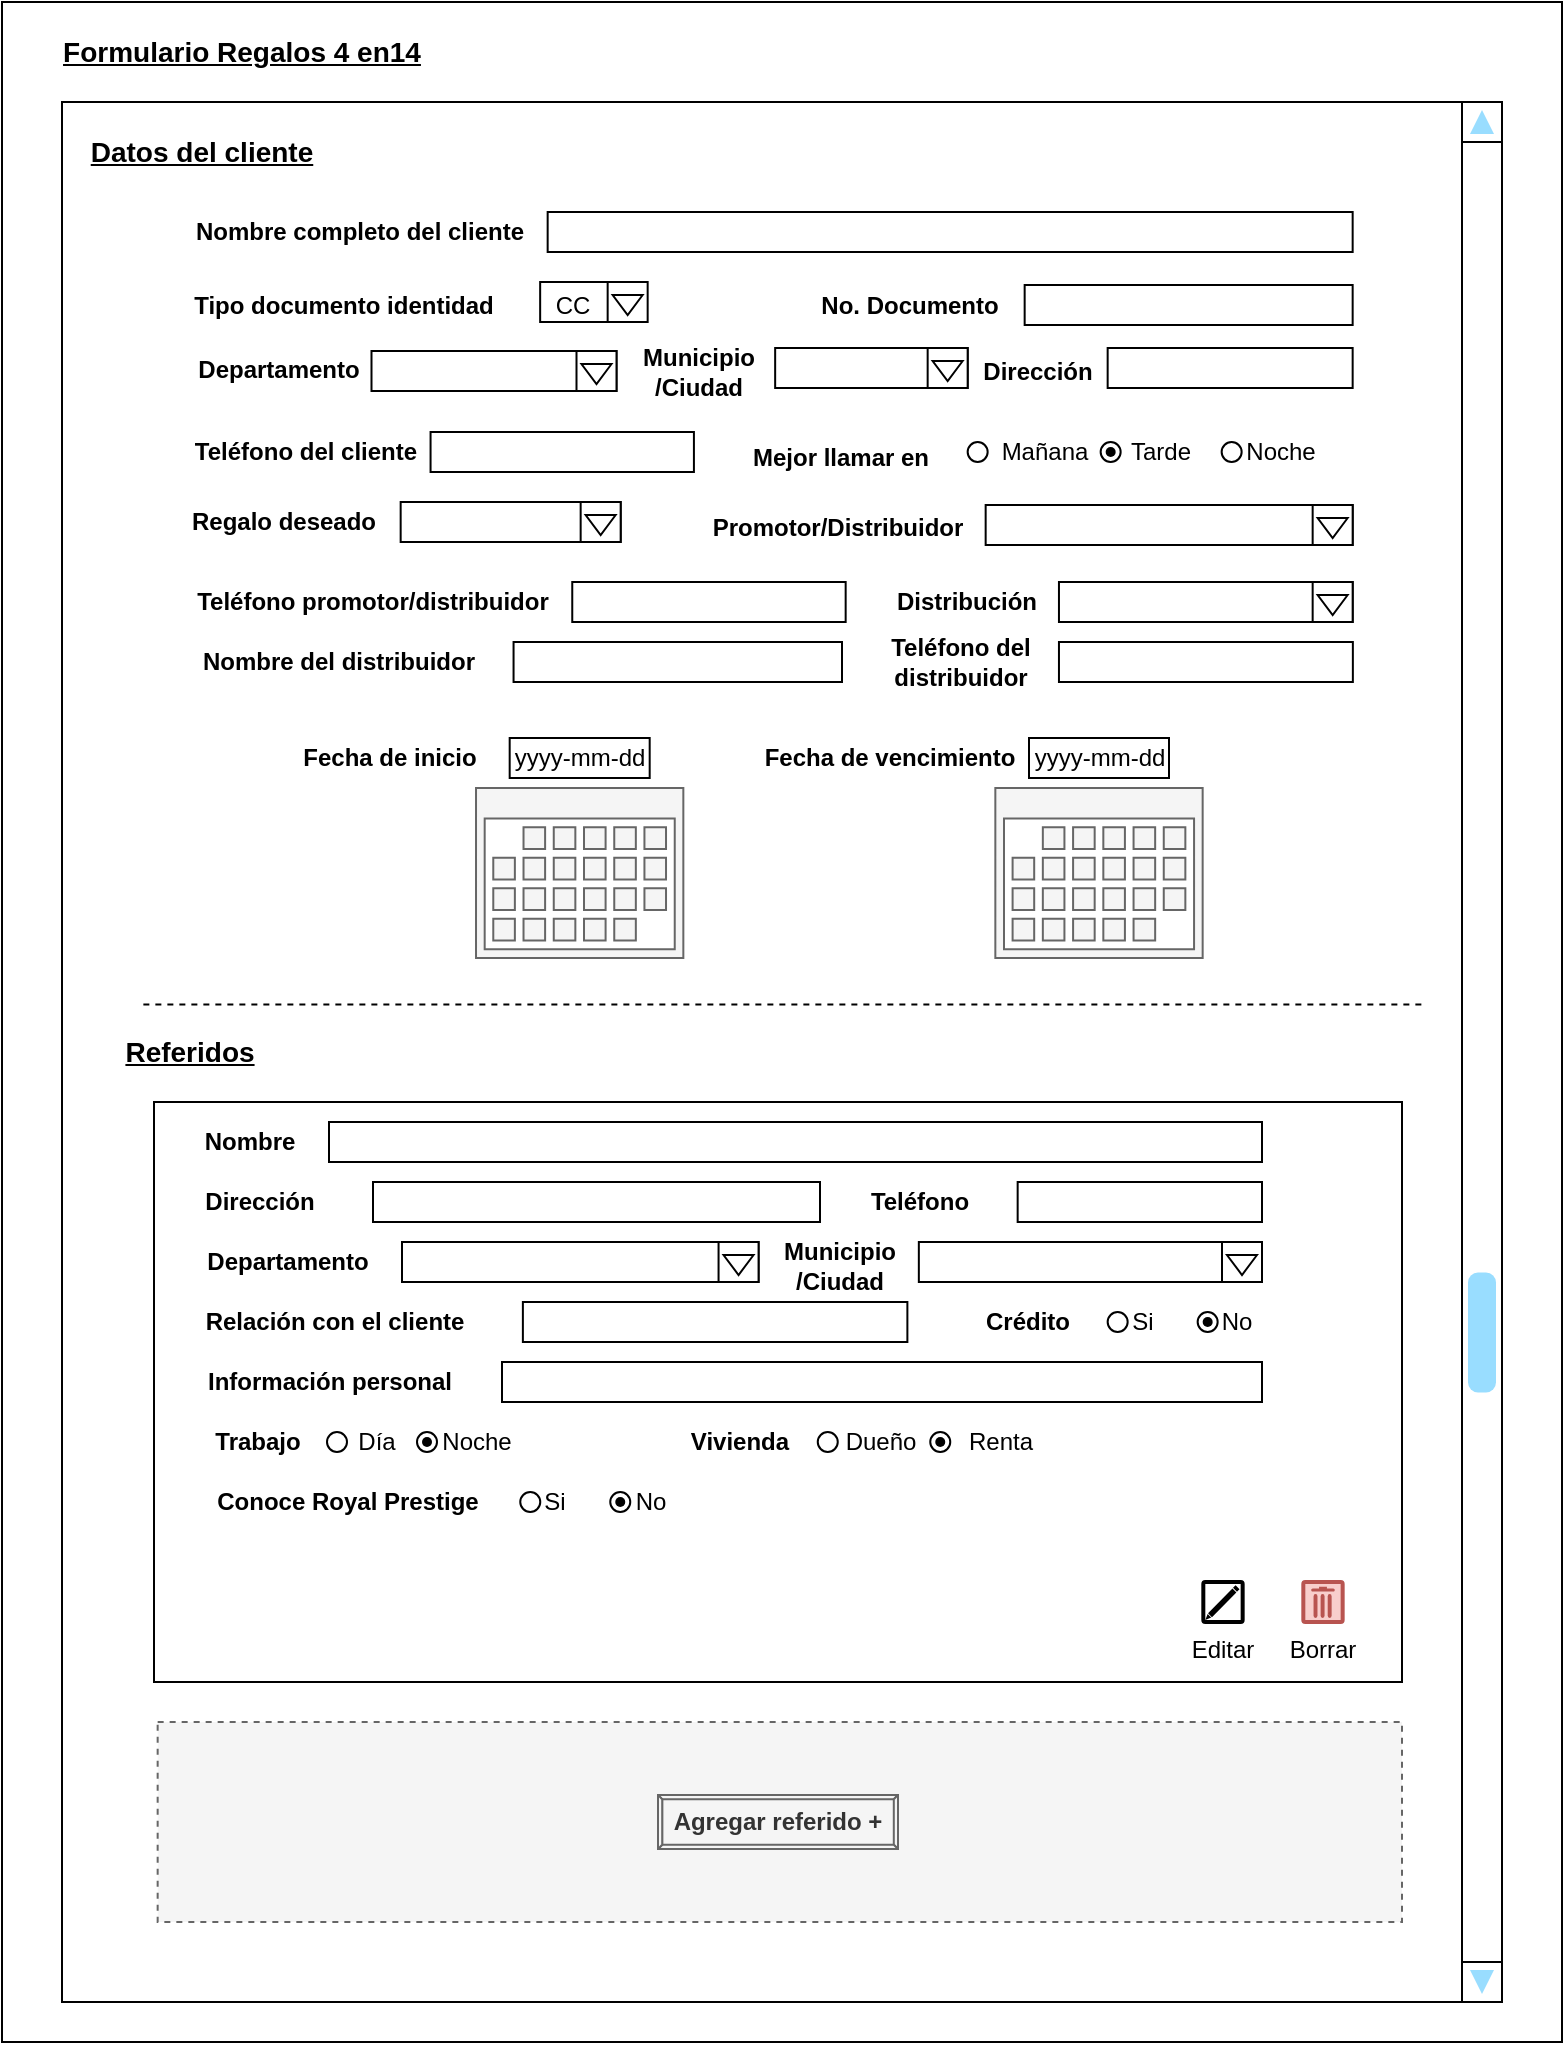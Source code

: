 <mxfile>
    <diagram id="LZ7NwQIXBihMtMmI6M5O" name="Mockup">
        <mxGraphModel dx="1052" dy="776" grid="1" gridSize="10" guides="1" tooltips="1" connect="1" arrows="1" fold="1" page="1" pageScale="1" pageWidth="1169" pageHeight="827" math="0" shadow="0">
            <root>
                <mxCell id="0"/>
                <mxCell id="1" parent="0"/>
                <mxCell id="2" value="" style="rounded=0;whiteSpace=wrap;html=1;" parent="1" vertex="1">
                    <mxGeometry x="40" y="50" width="780" height="1020" as="geometry"/>
                </mxCell>
                <mxCell id="3" value="&lt;b style=&quot;font-size: 14px;&quot;&gt;&lt;u style=&quot;font-size: 14px;&quot;&gt;Formulario Regalos 4 en14&lt;/u&gt;&lt;/b&gt;" style="text;html=1;strokeColor=none;fillColor=none;align=center;verticalAlign=middle;whiteSpace=wrap;rounded=0;fontSize=14;" parent="1" vertex="1">
                    <mxGeometry x="50" y="60" width="220" height="30" as="geometry"/>
                </mxCell>
                <mxCell id="5" value="" style="rounded=0;whiteSpace=wrap;html=1;" parent="1" vertex="1">
                    <mxGeometry x="70" y="100" width="720" height="950" as="geometry"/>
                </mxCell>
                <mxCell id="6" value="&lt;b style=&quot;font-size: 14px;&quot;&gt;&lt;u style=&quot;font-size: 14px;&quot;&gt;Datos del cliente&lt;/u&gt;&lt;/b&gt;" style="text;html=1;strokeColor=none;fillColor=none;align=center;verticalAlign=middle;whiteSpace=wrap;rounded=0;fontSize=14;" parent="1" vertex="1">
                    <mxGeometry x="80" y="110" width="120" height="30" as="geometry"/>
                </mxCell>
                <mxCell id="7" value="" style="rounded=0;whiteSpace=wrap;html=1;" parent="1" vertex="1">
                    <mxGeometry x="312.83" y="155" width="402.5" height="20" as="geometry"/>
                </mxCell>
                <mxCell id="8" value="Nombre completo del cliente" style="text;html=1;strokeColor=none;fillColor=none;align=center;verticalAlign=middle;whiteSpace=wrap;rounded=0;fontStyle=1" parent="1" vertex="1">
                    <mxGeometry x="134.33" y="150" width="170" height="30" as="geometry"/>
                </mxCell>
                <mxCell id="9" value="" style="rounded=0;whiteSpace=wrap;html=1;" parent="1" vertex="1">
                    <mxGeometry x="254.28" y="265" width="131.68" height="20" as="geometry"/>
                </mxCell>
                <mxCell id="10" value="Teléfono del cliente" style="text;html=1;strokeColor=none;fillColor=none;align=center;verticalAlign=middle;whiteSpace=wrap;rounded=0;fontStyle=1" parent="1" vertex="1">
                    <mxGeometry x="131.58" y="260" width="120.25" height="30" as="geometry"/>
                </mxCell>
                <mxCell id="11" value="Regalo deseado" style="text;html=1;strokeColor=none;fillColor=none;align=center;verticalAlign=middle;whiteSpace=wrap;rounded=0;fontStyle=1" parent="1" vertex="1">
                    <mxGeometry x="130.33" y="295" width="101.5" height="30" as="geometry"/>
                </mxCell>
                <mxCell id="12" value="" style="rounded=0;whiteSpace=wrap;html=1;" parent="1" vertex="1">
                    <mxGeometry x="239.33" y="300" width="110" height="20" as="geometry"/>
                </mxCell>
                <mxCell id="14" value="Promotor/Distribuidor" style="text;html=1;strokeColor=none;fillColor=none;align=center;verticalAlign=middle;whiteSpace=wrap;rounded=0;fontStyle=1" parent="1" vertex="1">
                    <mxGeometry x="397.83" y="298" width="120" height="30" as="geometry"/>
                </mxCell>
                <mxCell id="15" value="" style="rounded=0;whiteSpace=wrap;html=1;" parent="1" vertex="1">
                    <mxGeometry x="531.83" y="301.5" width="183.5" height="20" as="geometry"/>
                </mxCell>
                <mxCell id="16" value="Teléfono promotor/distribuidor" style="text;html=1;strokeColor=none;fillColor=none;align=center;verticalAlign=middle;whiteSpace=wrap;rounded=0;fontStyle=1" parent="1" vertex="1">
                    <mxGeometry x="131.58" y="335" width="186.5" height="30" as="geometry"/>
                </mxCell>
                <mxCell id="17" value="" style="rounded=0;whiteSpace=wrap;html=1;" parent="1" vertex="1">
                    <mxGeometry x="325.13" y="340" width="136.7" height="20" as="geometry"/>
                </mxCell>
                <mxCell id="18" value="Fecha de inicio" style="text;html=1;strokeColor=none;fillColor=none;align=center;verticalAlign=middle;whiteSpace=wrap;rounded=0;fontStyle=1" parent="1" vertex="1">
                    <mxGeometry x="173.84" y="413" width="120" height="30" as="geometry"/>
                </mxCell>
                <mxCell id="19" value="" style="rounded=0;whiteSpace=wrap;html=1;" parent="1" vertex="1">
                    <mxGeometry x="293.84" y="418" width="70" height="20" as="geometry"/>
                </mxCell>
                <mxCell id="73" value="" style="sketch=0;aspect=fixed;pointerEvents=1;shadow=0;dashed=0;html=1;labelPosition=center;verticalLabelPosition=bottom;verticalAlign=top;align=center;shape=mxgraph.mscae.enterprise.calendar;fillColor=#f5f5f5;fontColor=#333333;strokeColor=#666666;" parent="1" vertex="1">
                    <mxGeometry x="277.01" y="443" width="103.66" height="85" as="geometry"/>
                </mxCell>
                <mxCell id="74" value="Fecha de vencimiento" style="text;html=1;strokeColor=none;fillColor=none;align=center;verticalAlign=middle;whiteSpace=wrap;rounded=0;fontStyle=1" parent="1" vertex="1">
                    <mxGeometry x="413.5" y="413" width="140" height="30" as="geometry"/>
                </mxCell>
                <mxCell id="75" value="" style="rounded=0;whiteSpace=wrap;html=1;" parent="1" vertex="1">
                    <mxGeometry x="553.5" y="418" width="70" height="20" as="geometry"/>
                </mxCell>
                <mxCell id="76" value="" style="sketch=0;aspect=fixed;pointerEvents=1;shadow=0;dashed=0;html=1;labelPosition=center;verticalLabelPosition=bottom;verticalAlign=top;align=center;shape=mxgraph.mscae.enterprise.calendar;fillColor=#f5f5f5;fontColor=#333333;strokeColor=#666666;" parent="1" vertex="1">
                    <mxGeometry x="536.67" y="443" width="103.66" height="85" as="geometry"/>
                </mxCell>
                <mxCell id="77" value="" style="rounded=0;whiteSpace=wrap;html=1;" parent="1" vertex="1">
                    <mxGeometry x="116" y="600" width="624" height="290" as="geometry"/>
                </mxCell>
                <mxCell id="78" value="" style="verticalLabelPosition=bottom;shadow=0;dashed=0;align=center;html=1;verticalAlign=top;strokeWidth=1;shape=mxgraph.mockup.navigation.scrollBar;barPos=33.502;fillColor2=#99ddff;strokeColor2=none;direction=north;" parent="1" vertex="1">
                    <mxGeometry x="770" y="100" width="20" height="950" as="geometry"/>
                </mxCell>
                <mxCell id="84" value="" style="rounded=0;whiteSpace=wrap;html=1;" parent="1" vertex="1">
                    <mxGeometry x="329.33" y="300" width="20" height="20" as="geometry"/>
                </mxCell>
                <mxCell id="85" value="" style="triangle;whiteSpace=wrap;html=1;rotation=90;" parent="1" vertex="1">
                    <mxGeometry x="334.33" y="304" width="10" height="15" as="geometry"/>
                </mxCell>
                <mxCell id="86" value="yyyy-mm-dd" style="text;html=1;strokeColor=none;fillColor=none;align=center;verticalAlign=middle;whiteSpace=wrap;rounded=0;" parent="1" vertex="1">
                    <mxGeometry x="288.84" y="413" width="80" height="30" as="geometry"/>
                </mxCell>
                <mxCell id="87" value="yyyy-mm-dd" style="text;html=1;strokeColor=none;fillColor=none;align=center;verticalAlign=middle;whiteSpace=wrap;rounded=0;" parent="1" vertex="1">
                    <mxGeometry x="548.5" y="413" width="80" height="30" as="geometry"/>
                </mxCell>
                <mxCell id="89" value="" style="endArrow=none;html=1;dashed=1;entryX=0.056;entryY=0.475;entryDx=0;entryDy=0;entryPerimeter=0;exitX=0.944;exitY=0.475;exitDx=0;exitDy=0;exitPerimeter=0;" parent="1" source="5" target="5" edge="1">
                    <mxGeometry width="50" height="50" relative="1" as="geometry">
                        <mxPoint x="703.5" y="550" as="sourcePoint"/>
                        <mxPoint x="163.5" y="551" as="targetPoint"/>
                    </mxGeometry>
                </mxCell>
                <mxCell id="90" value="&lt;b style=&quot;font-size: 14px;&quot;&gt;&lt;u style=&quot;font-size: 14px;&quot;&gt;Referidos&lt;/u&gt;&lt;/b&gt;" style="text;html=1;strokeColor=none;fillColor=none;align=center;verticalAlign=middle;whiteSpace=wrap;rounded=0;fontSize=14;" parent="1" vertex="1">
                    <mxGeometry x="93.84" y="560" width="80" height="30" as="geometry"/>
                </mxCell>
                <mxCell id="92" value="Nombre" style="text;html=1;strokeColor=none;fillColor=none;align=center;verticalAlign=middle;whiteSpace=wrap;rounded=0;fontStyle=1" parent="1" vertex="1">
                    <mxGeometry x="134.33" y="610" width="60" height="20" as="geometry"/>
                </mxCell>
                <mxCell id="93" value="" style="rounded=0;whiteSpace=wrap;html=1;" parent="1" vertex="1">
                    <mxGeometry x="203.5" y="610" width="466.5" height="20" as="geometry"/>
                </mxCell>
                <mxCell id="94" value="Dirección" style="text;html=1;strokeColor=none;fillColor=none;align=center;verticalAlign=middle;whiteSpace=wrap;rounded=0;fontStyle=1" parent="1" vertex="1">
                    <mxGeometry x="138.5" y="640" width="60" height="20" as="geometry"/>
                </mxCell>
                <mxCell id="95" value="" style="rounded=0;whiteSpace=wrap;html=1;" parent="1" vertex="1">
                    <mxGeometry x="225.5" y="640" width="223.5" height="20" as="geometry"/>
                </mxCell>
                <mxCell id="97" value="Teléfono" style="text;html=1;strokeColor=none;fillColor=none;align=center;verticalAlign=middle;whiteSpace=wrap;rounded=0;fontStyle=1" parent="1" vertex="1">
                    <mxGeometry x="468.5" y="640" width="60" height="20" as="geometry"/>
                </mxCell>
                <mxCell id="98" value="" style="rounded=0;whiteSpace=wrap;html=1;" parent="1" vertex="1">
                    <mxGeometry x="547.83" y="640" width="122.17" height="20" as="geometry"/>
                </mxCell>
                <mxCell id="99" value="Departamento" style="text;html=1;strokeColor=none;fillColor=none;align=center;verticalAlign=middle;whiteSpace=wrap;rounded=0;fontStyle=1" parent="1" vertex="1">
                    <mxGeometry x="152.95" y="670" width="60" height="20" as="geometry"/>
                </mxCell>
                <mxCell id="100" value="" style="rounded=0;whiteSpace=wrap;html=1;" parent="1" vertex="1">
                    <mxGeometry x="240" y="670" width="178.28" height="20" as="geometry"/>
                </mxCell>
                <mxCell id="101" value="Municipio&lt;br&gt;/Ciudad" style="text;html=1;strokeColor=none;fillColor=none;align=center;verticalAlign=middle;whiteSpace=wrap;rounded=0;fontStyle=1" parent="1" vertex="1">
                    <mxGeometry x="425.19" y="671.5" width="67.5" height="20" as="geometry"/>
                </mxCell>
                <mxCell id="102" value="" style="rounded=0;whiteSpace=wrap;html=1;" parent="1" vertex="1">
                    <mxGeometry x="498.42" y="670" width="171.58" height="20" as="geometry"/>
                </mxCell>
                <mxCell id="104" value="" style="rounded=0;whiteSpace=wrap;html=1;" parent="1" vertex="1">
                    <mxGeometry x="398.28" y="670" width="20" height="20" as="geometry"/>
                </mxCell>
                <mxCell id="105" value="" style="triangle;whiteSpace=wrap;html=1;rotation=90;" parent="1" vertex="1">
                    <mxGeometry x="403.28" y="674" width="10" height="15" as="geometry"/>
                </mxCell>
                <mxCell id="106" value="" style="rounded=0;whiteSpace=wrap;html=1;" parent="1" vertex="1">
                    <mxGeometry x="650.0" y="670" width="20" height="20" as="geometry"/>
                </mxCell>
                <mxCell id="107" value="" style="triangle;whiteSpace=wrap;html=1;rotation=90;" parent="1" vertex="1">
                    <mxGeometry x="655.0" y="674" width="10" height="15" as="geometry"/>
                </mxCell>
                <mxCell id="108" value="Relación con el cliente" style="text;html=1;strokeColor=none;fillColor=none;align=center;verticalAlign=middle;whiteSpace=wrap;rounded=0;fontStyle=1" parent="1" vertex="1">
                    <mxGeometry x="131.58" y="700" width="149" height="20" as="geometry"/>
                </mxCell>
                <mxCell id="109" value="" style="rounded=0;whiteSpace=wrap;html=1;" parent="1" vertex="1">
                    <mxGeometry x="300.44" y="700" width="192.25" height="20" as="geometry"/>
                </mxCell>
                <mxCell id="110" value="Crédito" style="text;html=1;strokeColor=none;fillColor=none;align=center;verticalAlign=middle;whiteSpace=wrap;rounded=0;fontStyle=1" parent="1" vertex="1">
                    <mxGeometry x="522.83" y="700" width="60" height="20" as="geometry"/>
                </mxCell>
                <mxCell id="111" value="" style="ellipse;whiteSpace=wrap;html=1;aspect=fixed;" parent="1" vertex="1">
                    <mxGeometry x="592.83" y="705" width="10" height="10" as="geometry"/>
                </mxCell>
                <mxCell id="112" value="Si" style="text;html=1;strokeColor=none;fillColor=none;align=center;verticalAlign=middle;whiteSpace=wrap;rounded=0;fontStyle=0" parent="1" vertex="1">
                    <mxGeometry x="597.83" y="700" width="25" height="20" as="geometry"/>
                </mxCell>
                <mxCell id="113" value="" style="ellipse;whiteSpace=wrap;html=1;aspect=fixed;" parent="1" vertex="1">
                    <mxGeometry x="637.83" y="705" width="10" height="10" as="geometry"/>
                </mxCell>
                <mxCell id="114" value="No" style="text;html=1;strokeColor=none;fillColor=none;align=center;verticalAlign=middle;whiteSpace=wrap;rounded=0;fontStyle=0" parent="1" vertex="1">
                    <mxGeometry x="645.33" y="700" width="25" height="20" as="geometry"/>
                </mxCell>
                <mxCell id="116" value="" style="ellipse;whiteSpace=wrap;html=1;aspect=fixed;strokeColor=none;fillColor=#000000;" parent="1" vertex="1">
                    <mxGeometry x="640.33" y="707.5" width="5" height="5" as="geometry"/>
                </mxCell>
                <mxCell id="117" value="Información personal" style="text;html=1;strokeColor=none;fillColor=none;align=center;verticalAlign=middle;whiteSpace=wrap;rounded=0;fontStyle=1" parent="1" vertex="1">
                    <mxGeometry x="138.5" y="730" width="130" height="20" as="geometry"/>
                </mxCell>
                <mxCell id="118" value="" style="rounded=0;whiteSpace=wrap;html=1;" parent="1" vertex="1">
                    <mxGeometry x="290" y="730" width="380" height="20" as="geometry"/>
                </mxCell>
                <mxCell id="119" value="Trabajo" style="text;html=1;strokeColor=none;fillColor=none;align=center;verticalAlign=middle;whiteSpace=wrap;rounded=0;fontStyle=1" parent="1" vertex="1">
                    <mxGeometry x="135.63" y="760" width="63.75" height="20" as="geometry"/>
                </mxCell>
                <mxCell id="124" value="" style="ellipse;whiteSpace=wrap;html=1;aspect=fixed;" parent="1" vertex="1">
                    <mxGeometry x="202.5" y="765" width="10" height="10" as="geometry"/>
                </mxCell>
                <mxCell id="125" value="Día" style="text;html=1;strokeColor=none;fillColor=none;align=center;verticalAlign=middle;whiteSpace=wrap;rounded=0;fontStyle=0" parent="1" vertex="1">
                    <mxGeometry x="215" y="760" width="25" height="20" as="geometry"/>
                </mxCell>
                <mxCell id="126" value="" style="ellipse;whiteSpace=wrap;html=1;aspect=fixed;" parent="1" vertex="1">
                    <mxGeometry x="247.5" y="765" width="10" height="10" as="geometry"/>
                </mxCell>
                <mxCell id="127" value="Noche" style="text;html=1;strokeColor=none;fillColor=none;align=center;verticalAlign=middle;whiteSpace=wrap;rounded=0;fontStyle=0" parent="1" vertex="1">
                    <mxGeometry x="265" y="760" width="25" height="20" as="geometry"/>
                </mxCell>
                <mxCell id="128" value="" style="ellipse;whiteSpace=wrap;html=1;aspect=fixed;strokeColor=none;fillColor=#000000;" parent="1" vertex="1">
                    <mxGeometry x="250" y="767.5" width="5" height="5" as="geometry"/>
                </mxCell>
                <mxCell id="129" value="Vivienda" style="text;html=1;strokeColor=none;fillColor=none;align=center;verticalAlign=middle;whiteSpace=wrap;rounded=0;fontStyle=1" parent="1" vertex="1">
                    <mxGeometry x="376.63" y="760" width="63.75" height="20" as="geometry"/>
                </mxCell>
                <mxCell id="130" value="" style="ellipse;whiteSpace=wrap;html=1;aspect=fixed;" parent="1" vertex="1">
                    <mxGeometry x="447.88" y="765" width="10" height="10" as="geometry"/>
                </mxCell>
                <mxCell id="131" value="Dueño" style="text;html=1;strokeColor=none;fillColor=none;align=center;verticalAlign=middle;whiteSpace=wrap;rounded=0;fontStyle=0" parent="1" vertex="1">
                    <mxGeometry x="466.63" y="760" width="25" height="20" as="geometry"/>
                </mxCell>
                <mxCell id="132" value="" style="ellipse;whiteSpace=wrap;html=1;aspect=fixed;" parent="1" vertex="1">
                    <mxGeometry x="504.13" y="765" width="10" height="10" as="geometry"/>
                </mxCell>
                <mxCell id="133" value="Renta" style="text;html=1;strokeColor=none;fillColor=none;align=center;verticalAlign=middle;whiteSpace=wrap;rounded=0;fontStyle=0" parent="1" vertex="1">
                    <mxGeometry x="521.63" y="760" width="35" height="20" as="geometry"/>
                </mxCell>
                <mxCell id="134" value="" style="ellipse;whiteSpace=wrap;html=1;aspect=fixed;strokeColor=none;fillColor=#000000;" parent="1" vertex="1">
                    <mxGeometry x="506.63" y="767.5" width="5" height="5" as="geometry"/>
                </mxCell>
                <mxCell id="135" value="Conoce Royal Prestige" style="text;html=1;strokeColor=none;fillColor=none;align=center;verticalAlign=middle;whiteSpace=wrap;rounded=0;fontStyle=1" parent="1" vertex="1">
                    <mxGeometry x="138.5" y="790" width="147.5" height="20" as="geometry"/>
                </mxCell>
                <mxCell id="136" value="" style="ellipse;whiteSpace=wrap;html=1;aspect=fixed;" parent="1" vertex="1">
                    <mxGeometry x="299.13" y="795" width="10" height="10" as="geometry"/>
                </mxCell>
                <mxCell id="137" value="Si" style="text;html=1;strokeColor=none;fillColor=none;align=center;verticalAlign=middle;whiteSpace=wrap;rounded=0;fontStyle=0" parent="1" vertex="1">
                    <mxGeometry x="304.13" y="790" width="25" height="20" as="geometry"/>
                </mxCell>
                <mxCell id="138" value="" style="ellipse;whiteSpace=wrap;html=1;aspect=fixed;" parent="1" vertex="1">
                    <mxGeometry x="344.13" y="795" width="10" height="10" as="geometry"/>
                </mxCell>
                <mxCell id="139" value="No" style="text;html=1;strokeColor=none;fillColor=none;align=center;verticalAlign=middle;whiteSpace=wrap;rounded=0;fontStyle=0" parent="1" vertex="1">
                    <mxGeometry x="351.63" y="790" width="25" height="20" as="geometry"/>
                </mxCell>
                <mxCell id="140" value="" style="ellipse;whiteSpace=wrap;html=1;aspect=fixed;strokeColor=none;fillColor=#000000;" parent="1" vertex="1">
                    <mxGeometry x="346.63" y="797.5" width="5" height="5" as="geometry"/>
                </mxCell>
                <mxCell id="142" value="" style="rounded=0;whiteSpace=wrap;html=1;dashed=1;fillColor=#f5f5f5;fontColor=#333333;strokeColor=#666666;" parent="1" vertex="1">
                    <mxGeometry x="117.83" y="910" width="622.17" height="100" as="geometry"/>
                </mxCell>
                <mxCell id="143" value="&lt;b&gt;Agregar referido +&lt;/b&gt;" style="labelPosition=center;verticalLabelPosition=middle;align=center;html=1;shape=mxgraph.basic.button;dx=2.1;whiteSpace=wrap;fillColor=#f5f5f5;strokeColor=#666666;fontColor=#333333;" parent="1" vertex="1">
                    <mxGeometry x="368" y="946.5" width="120" height="27" as="geometry"/>
                </mxCell>
                <mxCell id="145" value="Borrar" style="verticalLabelPosition=bottom;shadow=0;dashed=0;verticalAlign=top;strokeWidth=2;html=1;shape=mxgraph.mockup.misc.trashcanIcon;fillColor=#f8cecc;strokeColor=#b85450;" parent="1" vertex="1">
                    <mxGeometry x="690.66" y="840" width="19.67" height="20" as="geometry"/>
                </mxCell>
                <mxCell id="146" value="Editar" style="verticalLabelPosition=bottom;shadow=0;dashed=0;verticalAlign=top;strokeWidth=2;html=1;shape=mxgraph.mockup.misc.editIcon;" parent="1" vertex="1">
                    <mxGeometry x="640.66" y="840" width="19.67" height="20" as="geometry"/>
                </mxCell>
                <mxCell id="147" value="Tipo documento identidad" style="text;html=1;strokeColor=none;fillColor=none;align=center;verticalAlign=middle;whiteSpace=wrap;rounded=0;fontStyle=1" parent="1" vertex="1">
                    <mxGeometry x="126" y="186.5" width="170" height="30" as="geometry"/>
                </mxCell>
                <mxCell id="148" value="" style="rounded=0;whiteSpace=wrap;html=1;" parent="1" vertex="1">
                    <mxGeometry x="309.08" y="190" width="52.75" height="20" as="geometry"/>
                </mxCell>
                <mxCell id="149" value="" style="rounded=0;whiteSpace=wrap;html=1;" parent="1" vertex="1">
                    <mxGeometry x="342.83" y="190" width="20" height="20" as="geometry"/>
                </mxCell>
                <mxCell id="150" value="" style="triangle;whiteSpace=wrap;html=1;rotation=90;" parent="1" vertex="1">
                    <mxGeometry x="347.83" y="194" width="10" height="15" as="geometry"/>
                </mxCell>
                <mxCell id="151" value="CC" style="text;html=1;strokeColor=none;fillColor=none;align=center;verticalAlign=middle;whiteSpace=wrap;rounded=0;" parent="1" vertex="1">
                    <mxGeometry x="314.46" y="191.5" width="23.37" height="20" as="geometry"/>
                </mxCell>
                <mxCell id="153" value="No. Documento" style="text;html=1;strokeColor=none;fillColor=none;align=center;verticalAlign=middle;whiteSpace=wrap;rounded=0;fontStyle=1" parent="1" vertex="1">
                    <mxGeometry x="437.33" y="186.5" width="114" height="30" as="geometry"/>
                </mxCell>
                <mxCell id="154" value="" style="rounded=0;whiteSpace=wrap;html=1;" parent="1" vertex="1">
                    <mxGeometry x="551.33" y="191.5" width="164" height="20" as="geometry"/>
                </mxCell>
                <mxCell id="155" value="Departamento" style="text;html=1;strokeColor=none;fillColor=none;align=center;verticalAlign=middle;whiteSpace=wrap;rounded=0;fontStyle=1" parent="1" vertex="1">
                    <mxGeometry x="134.33" y="224" width="88.5" height="20" as="geometry"/>
                </mxCell>
                <mxCell id="156" value="" style="rounded=0;whiteSpace=wrap;html=1;" parent="1" vertex="1">
                    <mxGeometry x="224.75" y="224.5" width="122.5" height="20" as="geometry"/>
                </mxCell>
                <mxCell id="157" value="Municipio&lt;br&gt;/Ciudad" style="text;html=1;strokeColor=none;fillColor=none;align=center;verticalAlign=middle;whiteSpace=wrap;rounded=0;fontStyle=1" parent="1" vertex="1">
                    <mxGeometry x="355.75" y="224.5" width="65.25" height="20" as="geometry"/>
                </mxCell>
                <mxCell id="158" value="" style="rounded=0;whiteSpace=wrap;html=1;" parent="1" vertex="1">
                    <mxGeometry x="426.58" y="223" width="96.25" height="20" as="geometry"/>
                </mxCell>
                <mxCell id="159" value="" style="rounded=0;whiteSpace=wrap;html=1;" parent="1" vertex="1">
                    <mxGeometry x="327.25" y="224.5" width="20" height="20" as="geometry"/>
                </mxCell>
                <mxCell id="160" value="" style="triangle;whiteSpace=wrap;html=1;rotation=90;" parent="1" vertex="1">
                    <mxGeometry x="332.25" y="228.5" width="10" height="15" as="geometry"/>
                </mxCell>
                <mxCell id="161" value="" style="rounded=0;whiteSpace=wrap;html=1;" parent="1" vertex="1">
                    <mxGeometry x="502.83" y="223" width="20" height="20" as="geometry"/>
                </mxCell>
                <mxCell id="162" value="" style="triangle;whiteSpace=wrap;html=1;rotation=90;" parent="1" vertex="1">
                    <mxGeometry x="507.83" y="227" width="10" height="15" as="geometry"/>
                </mxCell>
                <mxCell id="163" value="Dirección" style="text;html=1;strokeColor=none;fillColor=none;align=center;verticalAlign=middle;whiteSpace=wrap;rounded=0;fontStyle=1" parent="1" vertex="1">
                    <mxGeometry x="527.83" y="224.5" width="60" height="20" as="geometry"/>
                </mxCell>
                <mxCell id="164" value="" style="rounded=0;whiteSpace=wrap;html=1;" parent="1" vertex="1">
                    <mxGeometry x="592.83" y="223" width="122.5" height="20" as="geometry"/>
                </mxCell>
                <mxCell id="165" value="Mejor llamar en" style="text;html=1;strokeColor=none;fillColor=none;align=center;verticalAlign=middle;whiteSpace=wrap;rounded=0;fontStyle=1" parent="1" vertex="1">
                    <mxGeometry x="413.5" y="265" width="90.87" height="25" as="geometry"/>
                </mxCell>
                <mxCell id="166" value="" style="ellipse;whiteSpace=wrap;html=1;aspect=fixed;" parent="1" vertex="1">
                    <mxGeometry x="522.83" y="270" width="10" height="10" as="geometry"/>
                </mxCell>
                <mxCell id="167" value="Mañana" style="text;html=1;strokeColor=none;fillColor=none;align=center;verticalAlign=middle;whiteSpace=wrap;rounded=0;fontStyle=0" parent="1" vertex="1">
                    <mxGeometry x="548.5" y="265" width="25" height="20" as="geometry"/>
                </mxCell>
                <mxCell id="168" value="" style="ellipse;whiteSpace=wrap;html=1;aspect=fixed;" parent="1" vertex="1">
                    <mxGeometry x="589.33" y="270" width="10" height="10" as="geometry"/>
                </mxCell>
                <mxCell id="169" value="Tarde" style="text;html=1;strokeColor=none;fillColor=none;align=center;verticalAlign=middle;whiteSpace=wrap;rounded=0;fontStyle=0" parent="1" vertex="1">
                    <mxGeometry x="606.83" y="265" width="25" height="20" as="geometry"/>
                </mxCell>
                <mxCell id="170" value="" style="ellipse;whiteSpace=wrap;html=1;aspect=fixed;strokeColor=none;fillColor=#000000;" parent="1" vertex="1">
                    <mxGeometry x="591.83" y="272.5" width="5" height="5" as="geometry"/>
                </mxCell>
                <mxCell id="171" value="" style="ellipse;whiteSpace=wrap;html=1;aspect=fixed;" parent="1" vertex="1">
                    <mxGeometry x="649.83" y="270" width="10" height="10" as="geometry"/>
                </mxCell>
                <mxCell id="172" value="Noche" style="text;html=1;strokeColor=none;fillColor=none;align=center;verticalAlign=middle;whiteSpace=wrap;rounded=0;fontStyle=0" parent="1" vertex="1">
                    <mxGeometry x="667.33" y="265" width="25" height="20" as="geometry"/>
                </mxCell>
                <mxCell id="174" value="" style="rounded=0;whiteSpace=wrap;html=1;" parent="1" vertex="1">
                    <mxGeometry x="695.33" y="301.5" width="20" height="20" as="geometry"/>
                </mxCell>
                <mxCell id="175" value="" style="triangle;whiteSpace=wrap;html=1;rotation=90;" parent="1" vertex="1">
                    <mxGeometry x="700.33" y="305.5" width="10" height="15" as="geometry"/>
                </mxCell>
                <mxCell id="176" value="Distribución" style="text;html=1;strokeColor=none;fillColor=none;align=center;verticalAlign=middle;whiteSpace=wrap;rounded=0;fontStyle=1" parent="1" vertex="1">
                    <mxGeometry x="482.83" y="335" width="79" height="30" as="geometry"/>
                </mxCell>
                <mxCell id="180" value="" style="rounded=0;whiteSpace=wrap;html=1;" parent="1" vertex="1">
                    <mxGeometry x="568.48" y="340" width="146.85" height="20" as="geometry"/>
                </mxCell>
                <mxCell id="181" value="" style="rounded=0;whiteSpace=wrap;html=1;" parent="1" vertex="1">
                    <mxGeometry x="695.33" y="340" width="20" height="20" as="geometry"/>
                </mxCell>
                <mxCell id="182" value="" style="triangle;whiteSpace=wrap;html=1;rotation=90;" parent="1" vertex="1">
                    <mxGeometry x="700.33" y="344" width="10" height="15" as="geometry"/>
                </mxCell>
                <mxCell id="183" value="Nombre del distribuidor" style="text;html=1;strokeColor=none;fillColor=none;align=center;verticalAlign=middle;whiteSpace=wrap;rounded=0;fontStyle=1" parent="1" vertex="1">
                    <mxGeometry x="134" y="365" width="149" height="30" as="geometry"/>
                </mxCell>
                <mxCell id="184" value="" style="rounded=0;whiteSpace=wrap;html=1;" parent="1" vertex="1">
                    <mxGeometry x="295.78" y="370" width="164.22" height="20" as="geometry"/>
                </mxCell>
                <mxCell id="185" value="Teléfono del distribuidor" style="text;html=1;strokeColor=none;fillColor=none;align=center;verticalAlign=middle;whiteSpace=wrap;rounded=0;fontStyle=1" parent="1" vertex="1">
                    <mxGeometry x="471" y="365" width="96.5" height="30" as="geometry"/>
                </mxCell>
                <mxCell id="186" value="" style="rounded=0;whiteSpace=wrap;html=1;" parent="1" vertex="1">
                    <mxGeometry x="568.48" y="370" width="146.95" height="20" as="geometry"/>
                </mxCell>
            </root>
        </mxGraphModel>
    </diagram>
    <diagram id="ZgqiPX9MH6LvCPc0iz_t" name="Page-2">
        <mxGraphModel dx="1052" dy="776" grid="1" gridSize="10" guides="1" tooltips="1" connect="1" arrows="1" fold="1" page="1" pageScale="1" pageWidth="1169" pageHeight="827" math="0" shadow="0">
            <root>
                <mxCell id="0"/>
                <mxCell id="1" parent="0"/>
            </root>
        </mxGraphModel>
    </diagram>
</mxfile>
